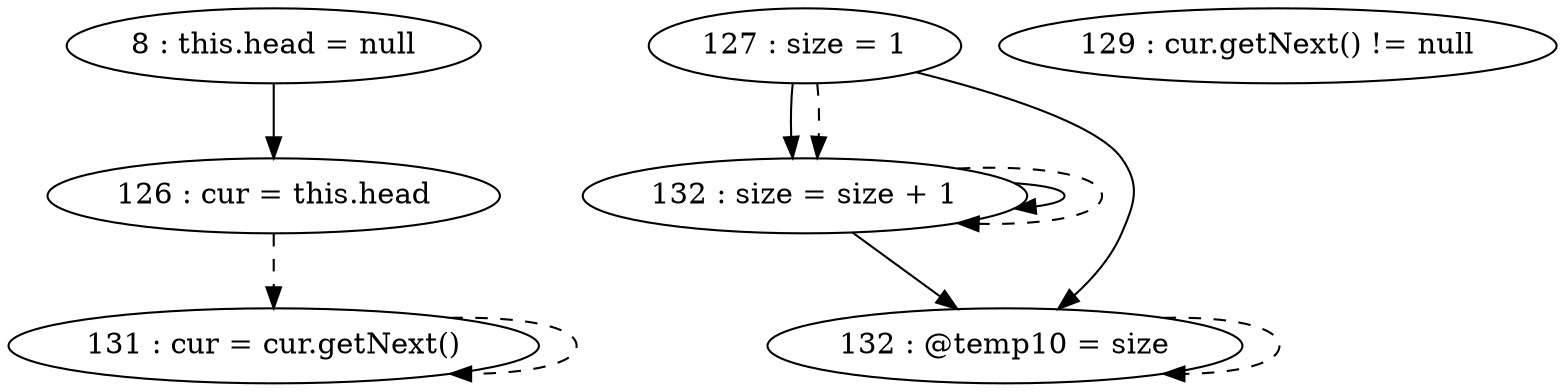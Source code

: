 digraph G {
"8 : this.head = null"
"8 : this.head = null" -> "126 : cur = this.head"
"126 : cur = this.head"
"126 : cur = this.head" -> "131 : cur = cur.getNext()" [style=dashed]
"127 : size = 1"
"127 : size = 1" -> "132 : size = size + 1"
"127 : size = 1" -> "132 : @temp10 = size"
"127 : size = 1" -> "132 : size = size + 1" [style=dashed]
"129 : cur.getNext() != null"
"131 : cur = cur.getNext()"
"131 : cur = cur.getNext()" -> "131 : cur = cur.getNext()" [style=dashed]
"132 : @temp10 = size"
"132 : @temp10 = size" -> "132 : @temp10 = size" [style=dashed]
"132 : size = size + 1"
"132 : size = size + 1" -> "132 : size = size + 1"
"132 : size = size + 1" -> "132 : @temp10 = size"
"132 : size = size + 1" -> "132 : size = size + 1" [style=dashed]
"129 : cur.getNext() != null"
}